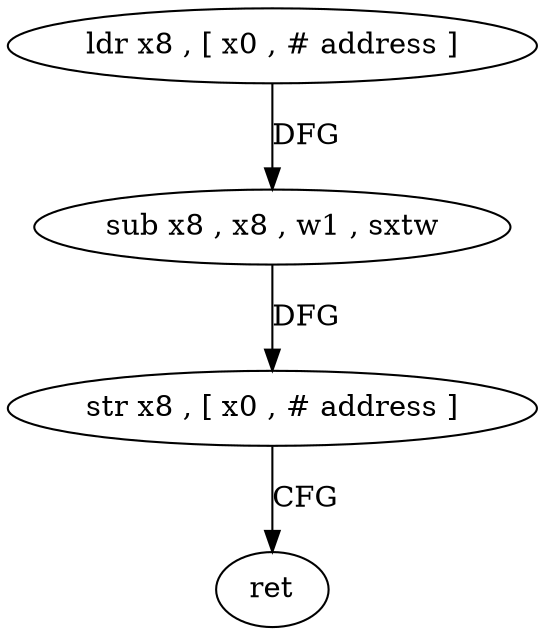 digraph "func" {
"135452" [label = "ldr x8 , [ x0 , # address ]" ]
"135456" [label = "sub x8 , x8 , w1 , sxtw" ]
"135460" [label = "str x8 , [ x0 , # address ]" ]
"135464" [label = "ret" ]
"135452" -> "135456" [ label = "DFG" ]
"135456" -> "135460" [ label = "DFG" ]
"135460" -> "135464" [ label = "CFG" ]
}
